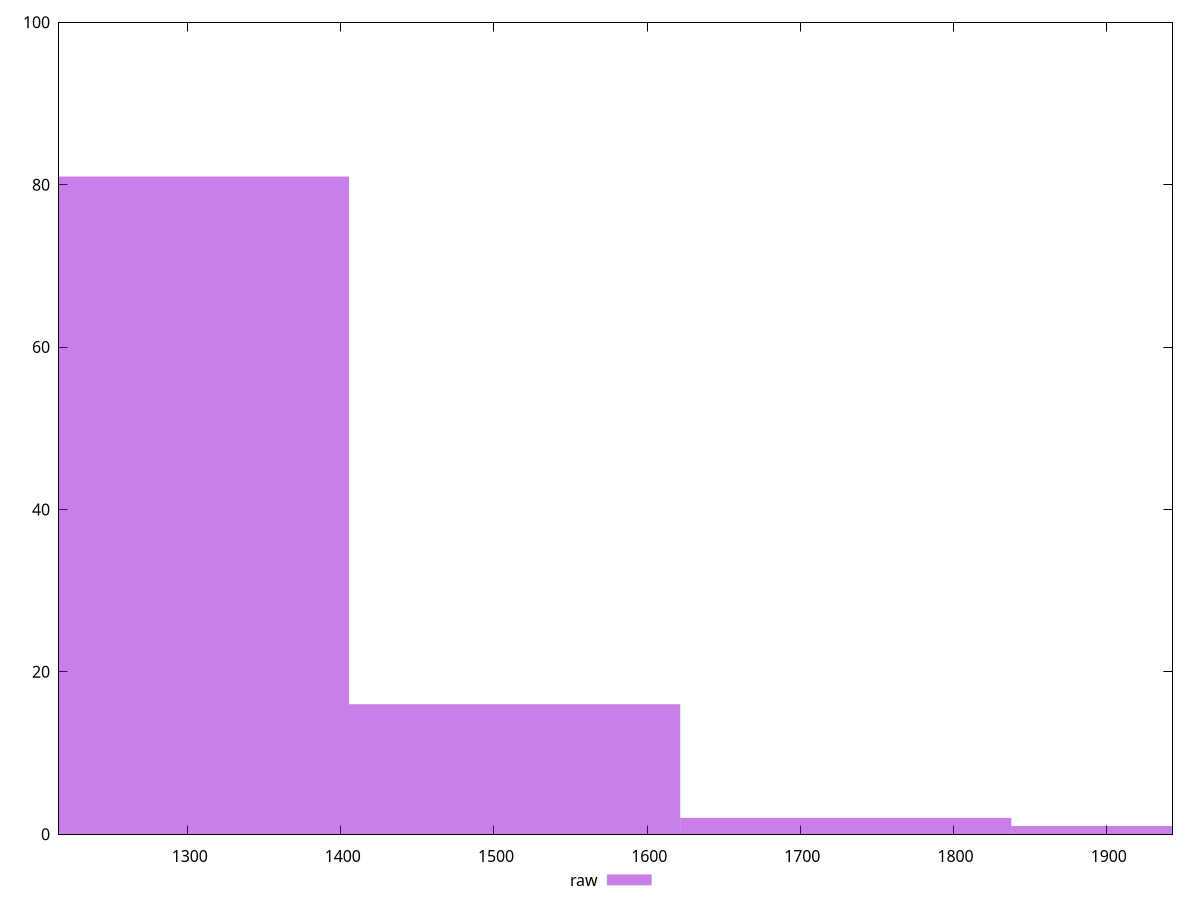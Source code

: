 reset

$raw <<EOF
1729.7114965805838 2
1297.2836224354378 81
1513.497559508011 16
1945.9254336531567 1
EOF

set key outside below
set boxwidth 216.21393707257297
set xrange [1216:1943]
set yrange [0:100]
set trange [0:100]
set style fill transparent solid 0.5 noborder
set terminal svg size 640, 490 enhanced background rgb 'white'
set output "report_00013_2021-02-09T12-04-24.940Z/uses-rel-preload/samples/pages+cached+noadtech+nomedia+nocss/raw/histogram.svg"

plot $raw title "raw" with boxes

reset
